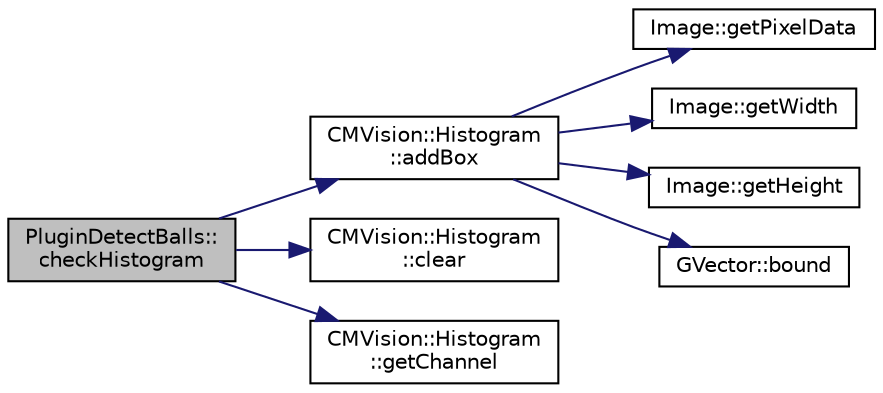 digraph "PluginDetectBalls::checkHistogram"
{
 // INTERACTIVE_SVG=YES
  edge [fontname="Helvetica",fontsize="10",labelfontname="Helvetica",labelfontsize="10"];
  node [fontname="Helvetica",fontsize="10",shape=record];
  rankdir="LR";
  Node1 [label="PluginDetectBalls::\lcheckHistogram",height=0.2,width=0.4,color="black", fillcolor="grey75", style="filled", fontcolor="black"];
  Node1 -> Node2 [color="midnightblue",fontsize="10",style="solid",fontname="Helvetica"];
  Node2 [label="CMVision::Histogram\l::addBox",height=0.2,width=0.4,color="black", fillcolor="white", style="filled",URL="$de/d59/class_c_m_vision_1_1_histogram.html#aee548ba6c1f5efd9cb5506116462cf45"];
  Node2 -> Node3 [color="midnightblue",fontsize="10",style="solid",fontname="Helvetica"];
  Node3 [label="Image::getPixelData",height=0.2,width=0.4,color="black", fillcolor="white", style="filled",URL="$de/d73/class_image.html#adb1c63515c088b47f678251e4a47f677"];
  Node2 -> Node4 [color="midnightblue",fontsize="10",style="solid",fontname="Helvetica"];
  Node4 [label="Image::getWidth",height=0.2,width=0.4,color="black", fillcolor="white", style="filled",URL="$de/d73/class_image.html#afcc957626bd7f203422a2612547193f6"];
  Node2 -> Node5 [color="midnightblue",fontsize="10",style="solid",fontname="Helvetica"];
  Node5 [label="Image::getHeight",height=0.2,width=0.4,color="black", fillcolor="white", style="filled",URL="$de/d73/class_image.html#aada5318e6827064b9de69d2cf4eff2e3"];
  Node2 -> Node6 [color="midnightblue",fontsize="10",style="solid",fontname="Helvetica"];
  Node6 [label="GVector::bound",height=0.2,width=0.4,color="black", fillcolor="white", style="filled",URL="$d5/da9/namespace_g_vector.html#a64a68732d9c3151a31337ff0c1c7e21a"];
  Node1 -> Node7 [color="midnightblue",fontsize="10",style="solid",fontname="Helvetica"];
  Node7 [label="CMVision::Histogram\l::clear",height=0.2,width=0.4,color="black", fillcolor="white", style="filled",URL="$de/d59/class_c_m_vision_1_1_histogram.html#a4ddc280f4b0efd79b39d393c9397da92"];
  Node1 -> Node8 [color="midnightblue",fontsize="10",style="solid",fontname="Helvetica"];
  Node8 [label="CMVision::Histogram\l::getChannel",height=0.2,width=0.4,color="black", fillcolor="white", style="filled",URL="$de/d59/class_c_m_vision_1_1_histogram.html#ae4440da2a738fc7a361e4b037539a0c7"];
}
